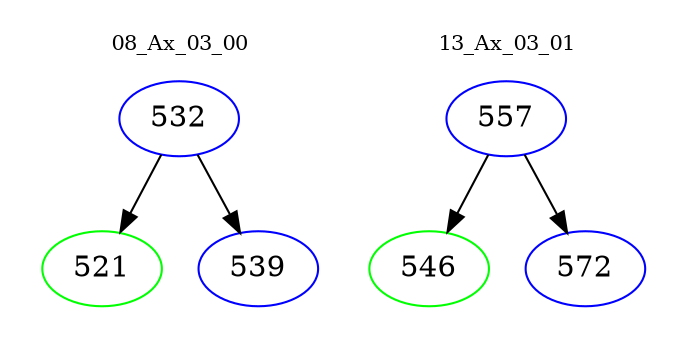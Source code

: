 digraph{
subgraph cluster_0 {
color = white
label = "08_Ax_03_00";
fontsize=10;
T0_532 [label="532", color="blue"]
T0_532 -> T0_521 [color="black"]
T0_521 [label="521", color="green"]
T0_532 -> T0_539 [color="black"]
T0_539 [label="539", color="blue"]
}
subgraph cluster_1 {
color = white
label = "13_Ax_03_01";
fontsize=10;
T1_557 [label="557", color="blue"]
T1_557 -> T1_546 [color="black"]
T1_546 [label="546", color="green"]
T1_557 -> T1_572 [color="black"]
T1_572 [label="572", color="blue"]
}
}
